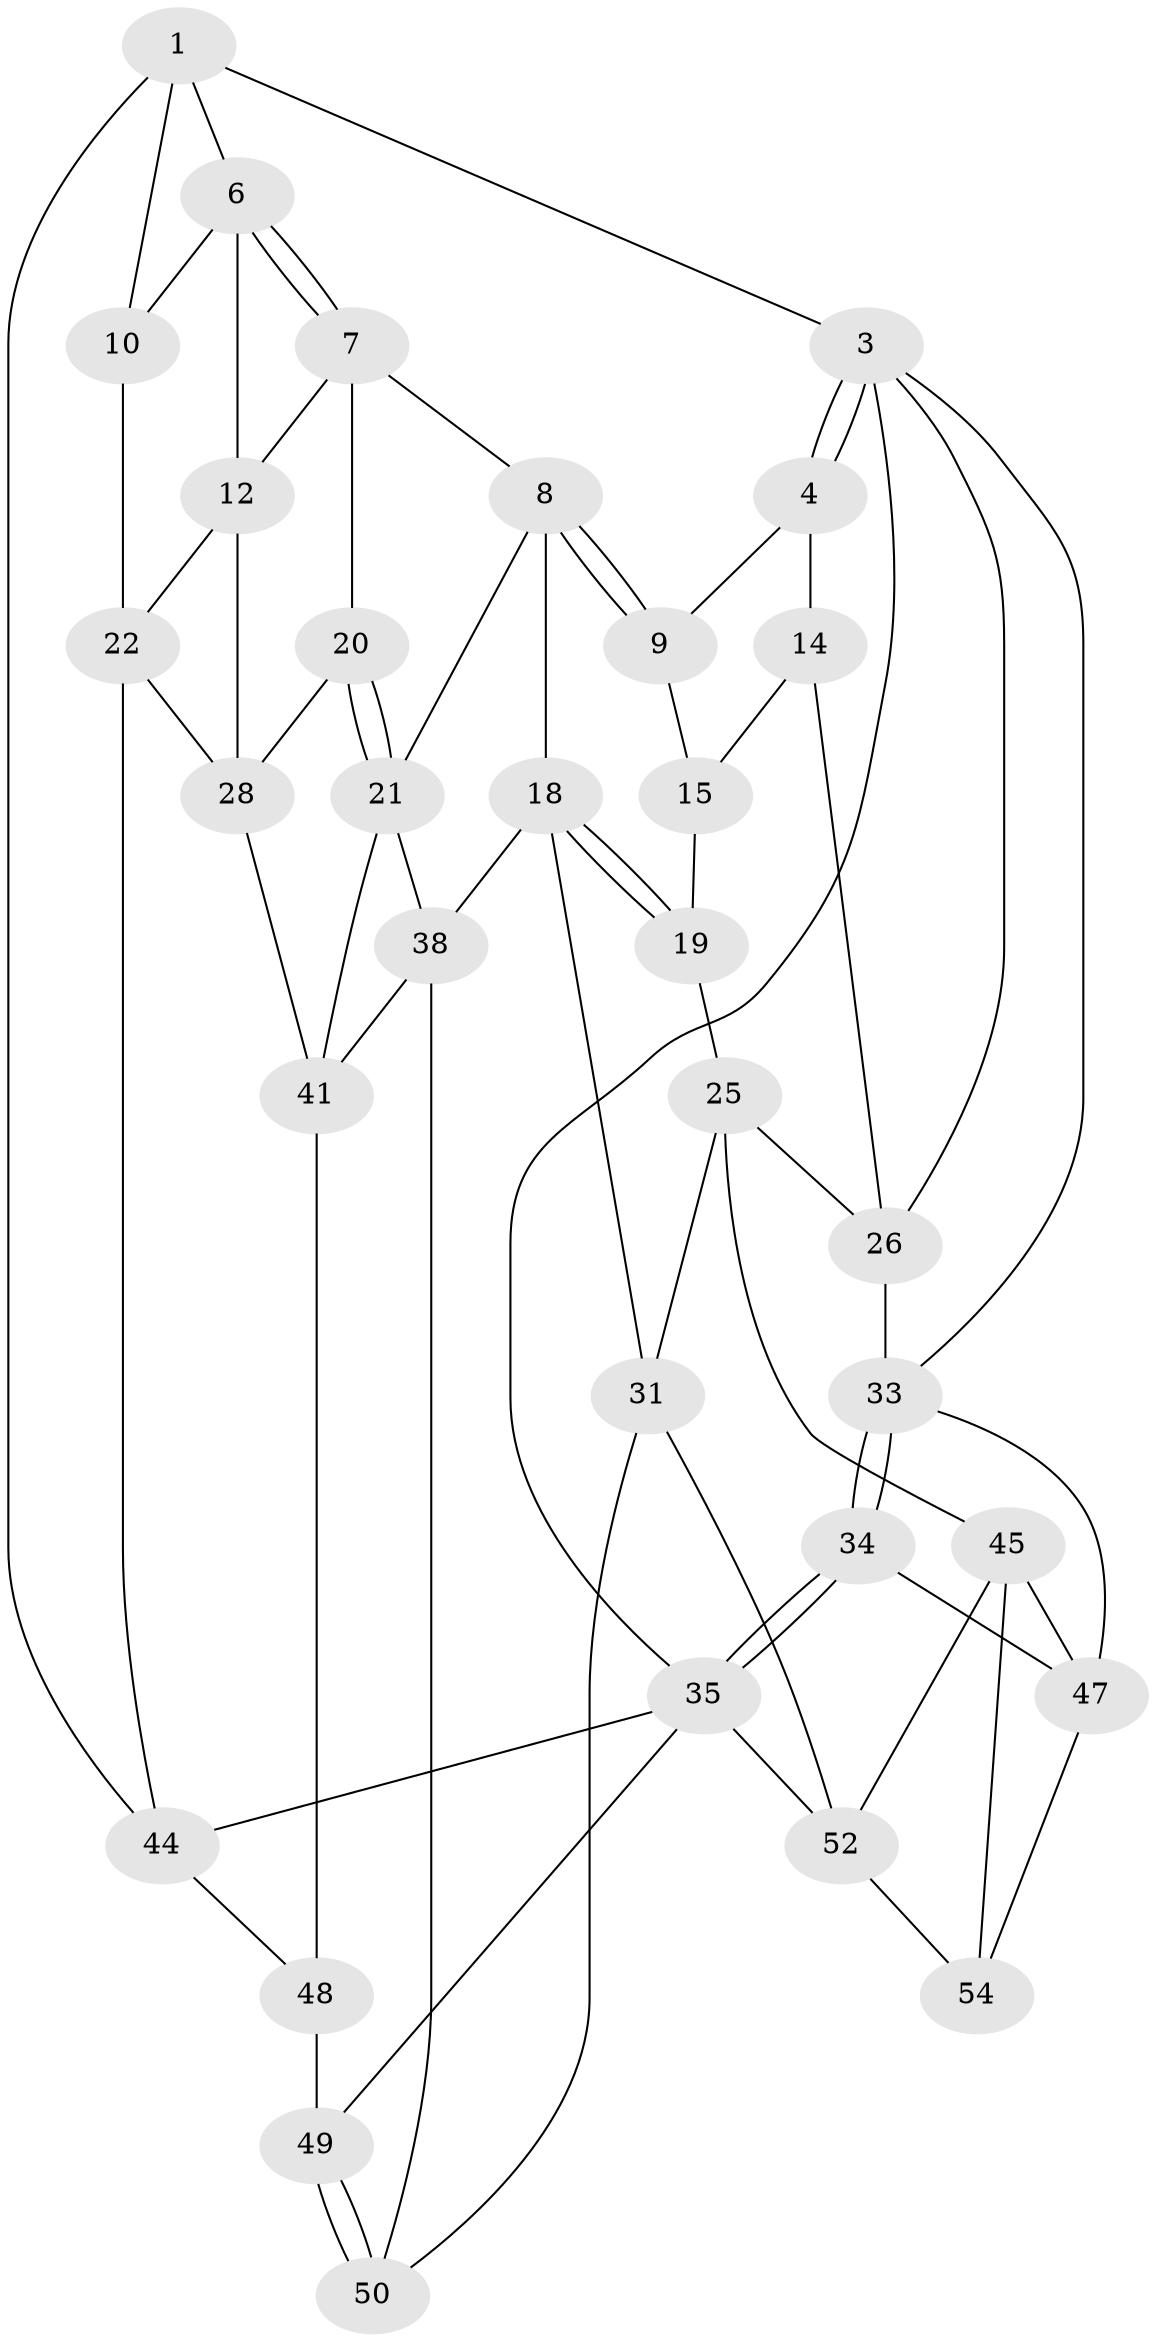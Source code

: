 // original degree distribution, {3: 0.034482758620689655, 6: 0.20689655172413793, 5: 0.5172413793103449, 4: 0.2413793103448276}
// Generated by graph-tools (version 1.1) at 2025/42/03/06/25 10:42:32]
// undirected, 33 vertices, 69 edges
graph export_dot {
graph [start="1"]
  node [color=gray90,style=filled];
  1 [pos="+0.8306908949576816+0",super="+2"];
  3 [pos="+0+0",super="+29"];
  4 [pos="+0+0",super="+5"];
  6 [pos="+0.8262293603133255+0",super="+11"];
  7 [pos="+0.7725216050387607+0.13034861108552853",super="+13"];
  8 [pos="+0.6363814231733843+0.14967663072341456",super="+17"];
  9 [pos="+0.5545295973074456+0.060508015425208714"];
  10 [pos="+1+0"];
  12 [pos="+0.9178685225523378+0.19023488736565425",super="+23"];
  14 [pos="+0.2061012811318434+0.06604275866025482"];
  15 [pos="+0.25773015586764786+0.11181744152553005",super="+16"];
  18 [pos="+0.5639750299746592+0.37711945620299697",super="+30"];
  19 [pos="+0.4870254145715911+0.31155653316178444",super="+24"];
  20 [pos="+0.7523998947841641+0.39972146651718404"];
  21 [pos="+0.6928724386729497+0.40680949402904953",super="+37"];
  22 [pos="+1+0.3005325357211761",super="+43"];
  25 [pos="+0.22555394367859907+0.45186205738196894",super="+32"];
  26 [pos="+0.15789569612466223+0.42992943849555937",super="+27"];
  28 [pos="+0.7895097403601661+0.4163822689752058",super="+40"];
  31 [pos="+0.40420622564804004+0.5532769070231753",super="+51"];
  33 [pos="+0+0.5164292895503679",super="+36"];
  34 [pos="+0+1"];
  35 [pos="+0+1",super="+57"];
  38 [pos="+0.6384936800637726+0.6423756193885386",super="+39"];
  41 [pos="+0.9076615399415853+0.7056327454537515",super="+42"];
  44 [pos="+1+1"];
  45 [pos="+0.20148263448526849+0.624965758759952",super="+46"];
  47 [pos="+0.1177303966363024+0.6221452987772187",super="+55"];
  48 [pos="+0.882953161149897+0.7343659907136342",super="+56"];
  49 [pos="+0.6357615549555559+0.9033505733618458",super="+58"];
  50 [pos="+0.6036617998319387+0.8732552330550482"];
  52 [pos="+0.3715383537956825+0.825894697784151",super="+53"];
  54 [pos="+0.12610567840576634+0.7870842323784538"];
  1 -- 6;
  1 -- 10;
  1 -- 3;
  1 -- 44;
  3 -- 4;
  3 -- 4;
  3 -- 35;
  3 -- 33;
  3 -- 26;
  4 -- 14;
  4 -- 9;
  6 -- 7;
  6 -- 7;
  6 -- 10;
  6 -- 12;
  7 -- 8;
  7 -- 12;
  7 -- 20;
  8 -- 9;
  8 -- 9;
  8 -- 18;
  8 -- 21;
  9 -- 15;
  10 -- 22;
  12 -- 28;
  12 -- 22;
  14 -- 15;
  14 -- 26;
  15 -- 19 [weight=2];
  18 -- 19;
  18 -- 19;
  18 -- 31;
  18 -- 38;
  19 -- 25;
  20 -- 21;
  20 -- 21;
  20 -- 28;
  21 -- 41;
  21 -- 38;
  22 -- 28;
  22 -- 44;
  25 -- 26;
  25 -- 45;
  25 -- 31;
  26 -- 33;
  28 -- 41;
  31 -- 50;
  31 -- 52;
  33 -- 34;
  33 -- 34;
  33 -- 47;
  34 -- 35;
  34 -- 35;
  34 -- 47;
  35 -- 44;
  35 -- 52;
  35 -- 49;
  38 -- 41;
  38 -- 50;
  41 -- 48;
  44 -- 48;
  45 -- 54;
  45 -- 47;
  45 -- 52;
  47 -- 54;
  48 -- 49 [weight=2];
  49 -- 50;
  49 -- 50;
  52 -- 54;
}
